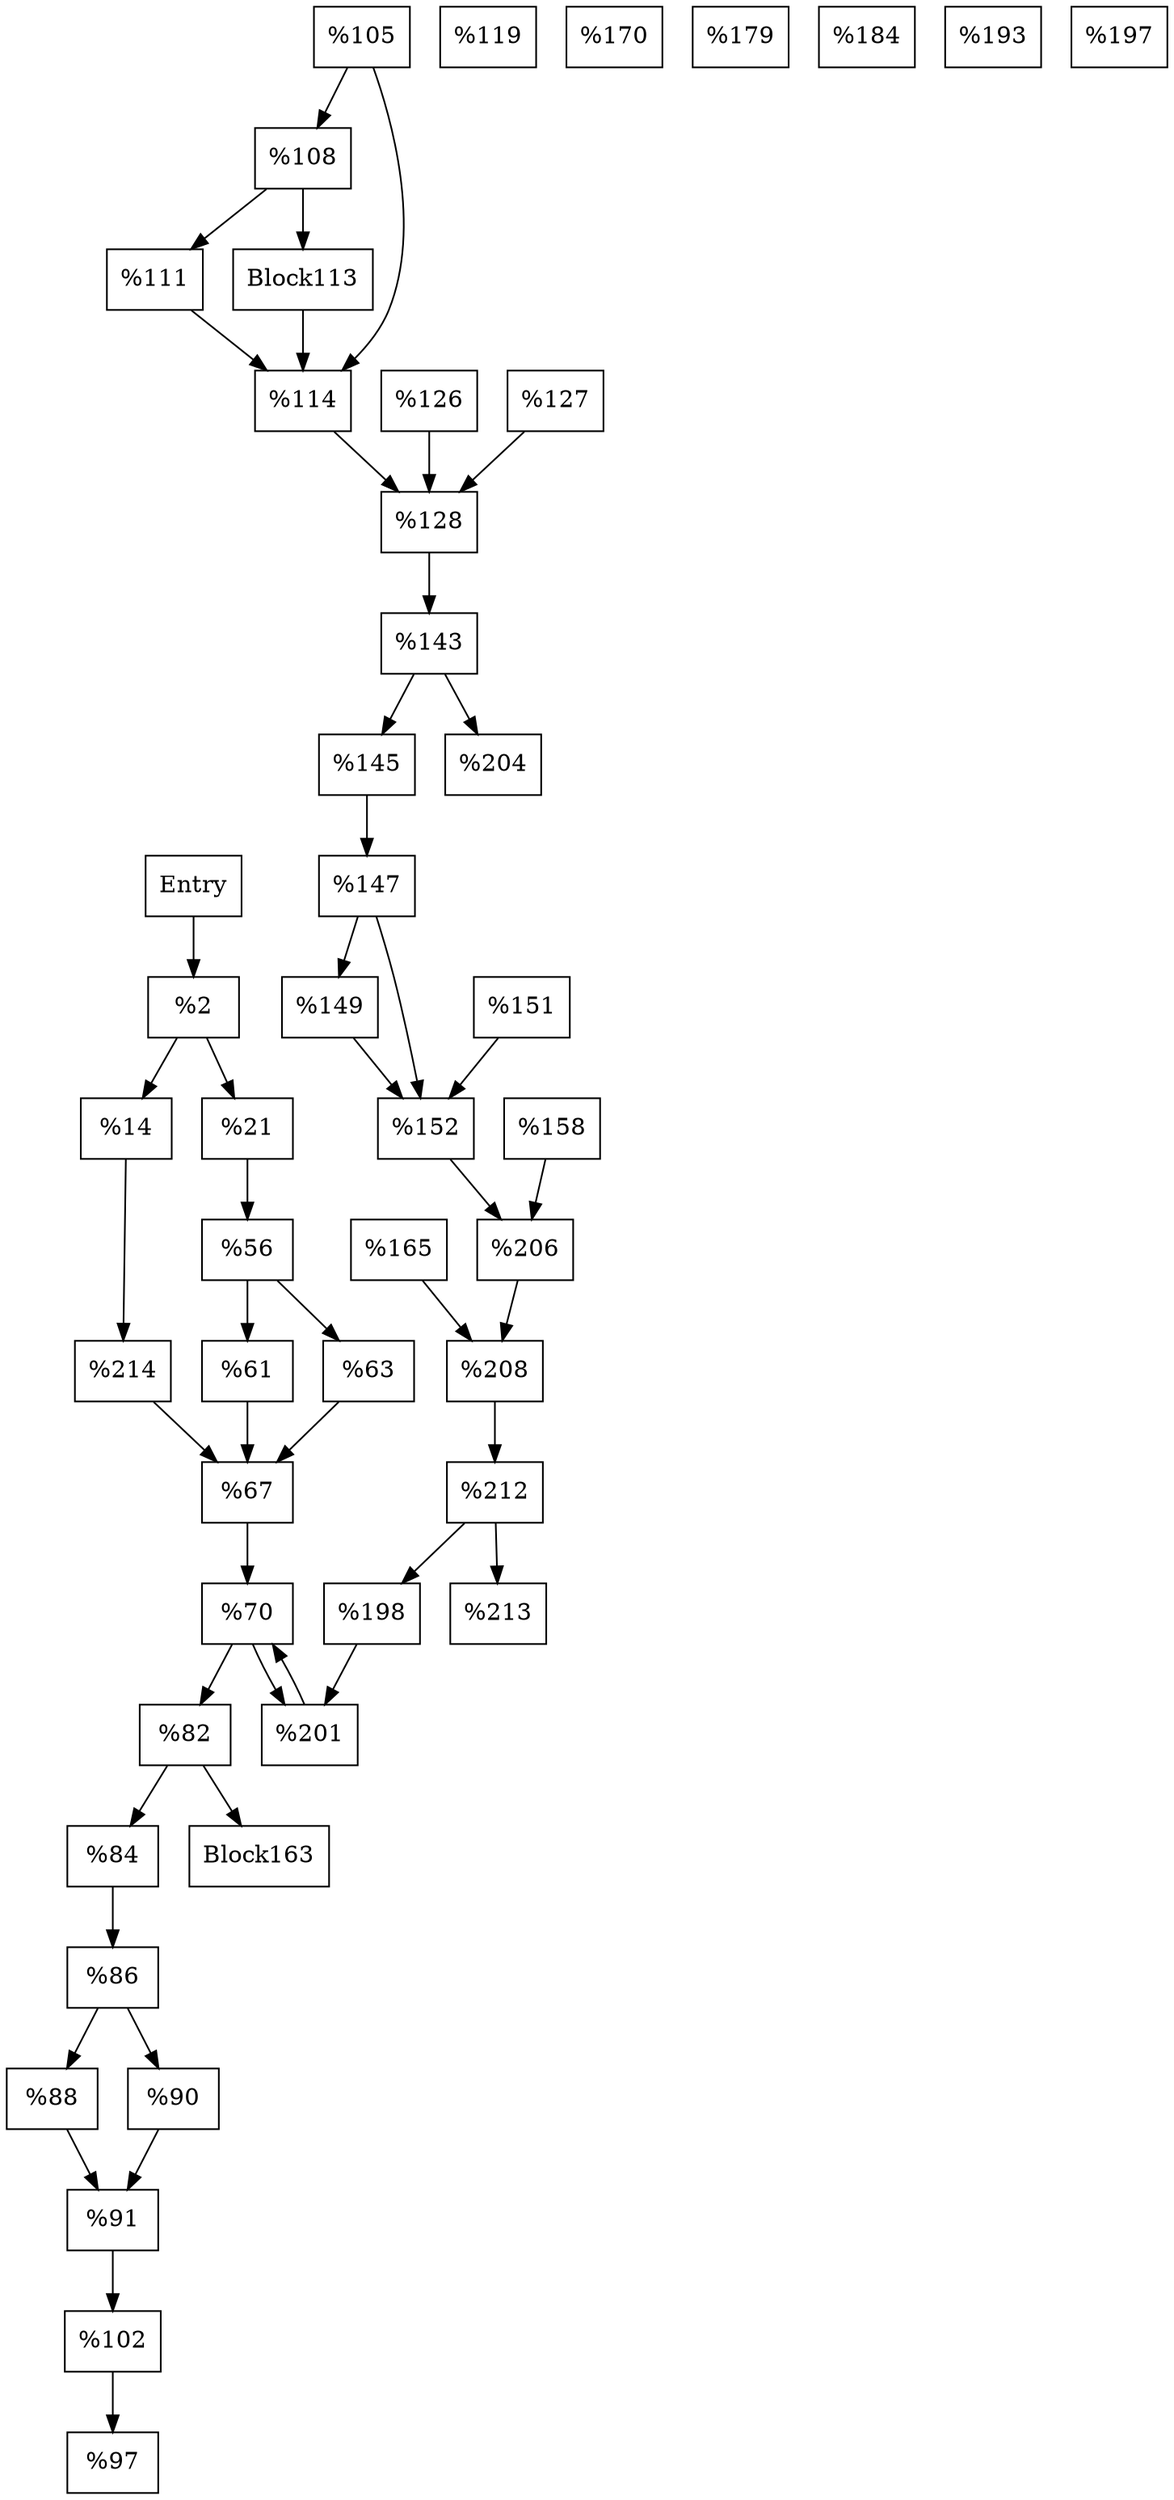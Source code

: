 digraph CFG {
    // Nodes
    node [shape=box];
    Entry [label="Entry"];
    Block2 [label="%2"];
    Block14 [label="%14"];
    Block21 [label="%21"];
    Block214 [label="%214"];
    Block56 [label="%56"];
    Block61 [label="%61"];
    Block63 [label="%63"];
    Block67 [label="%67"];
    Block70 [label="%70"];
    Block82 [label="%82"];
    Block84 [label="%84"];
    Block86 [label="%86"];
    Block88 [label="%88"];
    Block90 [label="%90"];
    Block91 [label="%91"];
    Block97 [label="%97"];
    Block102 [label="%102"];
    Block105 [label="%105"];
    Block108 [label="%108"];
    Block111 [label="%111"];
    Block114 [label="%114"];
    Block119 [label="%119"];
    Block126 [label="%126"];
    Block127 [label="%127"];
    Block128 [label="%128"];
    Block143 [label="%143"];
    Block145 [label="%145"];
    Block147 [label="%147"];
    Block149 [label="%149"];
    Block151 [label="%151"];
    Block152 [label="%152"];
    Block158 [label="%158"];
    Block165 [label="%165"];
    Block170 [label="%170"];
    Block179 [label="%179"];
    Block184 [label="%184"];
    Block193 [label="%193"];
    Block197 [label="%197"];
    Block198 [label="%198"];
    Block201 [label="%201"];
    Block204 [label="%204"];
    Block206 [label="%206"];
    Block208 [label="%208"];
    Block212 [label="%212"];
    Block213 [label="%213"];

    // Edges
    Entry -> Block2;
    Block2 -> Block14;
    Block2 -> Block21;
    
    Block14 -> Block214;
    
    Block21 -> Block56;
    
    Block214 -> Block67;
    
    Block56 -> Block61;
    Block56 -> Block63;
    
    Block61 -> Block67;
    Block63 -> Block67;
    
    Block67 -> Block70;
    
    Block70 -> Block82;
    Block70 -> Block201;
    
    Block82 -> Block84;
    Block82 -> Block163; // Unwind to landingpad
    
    Block84 -> Block86;
    
    Block86 -> Block88;
    Block86 -> Block90;
    
    Block88 -> Block91;
    
    Block90 -> Block91;
    
    Block91 -> Block102;
    
    Block102 -> Block97;
    
    Block105 -> Block108;
    Block105 -> Block114;
    
    Block108 -> Block111;
    Block108 -> Block113; // Else branch
    
    Block111 -> Block114;
    
    Block113 -> Block114;
    
    Block114 -> Block128;
    
    Block126 -> Block128;
    Block127 -> Block128;
    
    Block128 -> Block143;
    
    Block143 -> Block145;
    Block143 -> Block204; // Unwind to landingpad
    
    Block145 -> Block147;
    
    Block147 -> Block149;
    Block147 -> Block152;
    
    Block149 -> Block152;
    
    Block151 -> Block152;
    
    Block152 -> Block206;
    
    Block158 -> Block206;
    
    Block165 -> Block208;
    
    Block206 -> Block208;
    
    Block208 -> Block212;
    
    Block212 -> Block213;
    
    Block212 -> Block198;
    
    Block198 -> Block201;
    
    Block201 -> Block70;
}